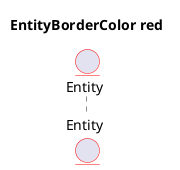 @startuml
'!include ../../../plantuml-styles/plantuml-ae-skinparam-ex.iuml

skinparam EntityBorderColor red

title EntityBorderColor red

entity Entity 
@enduml